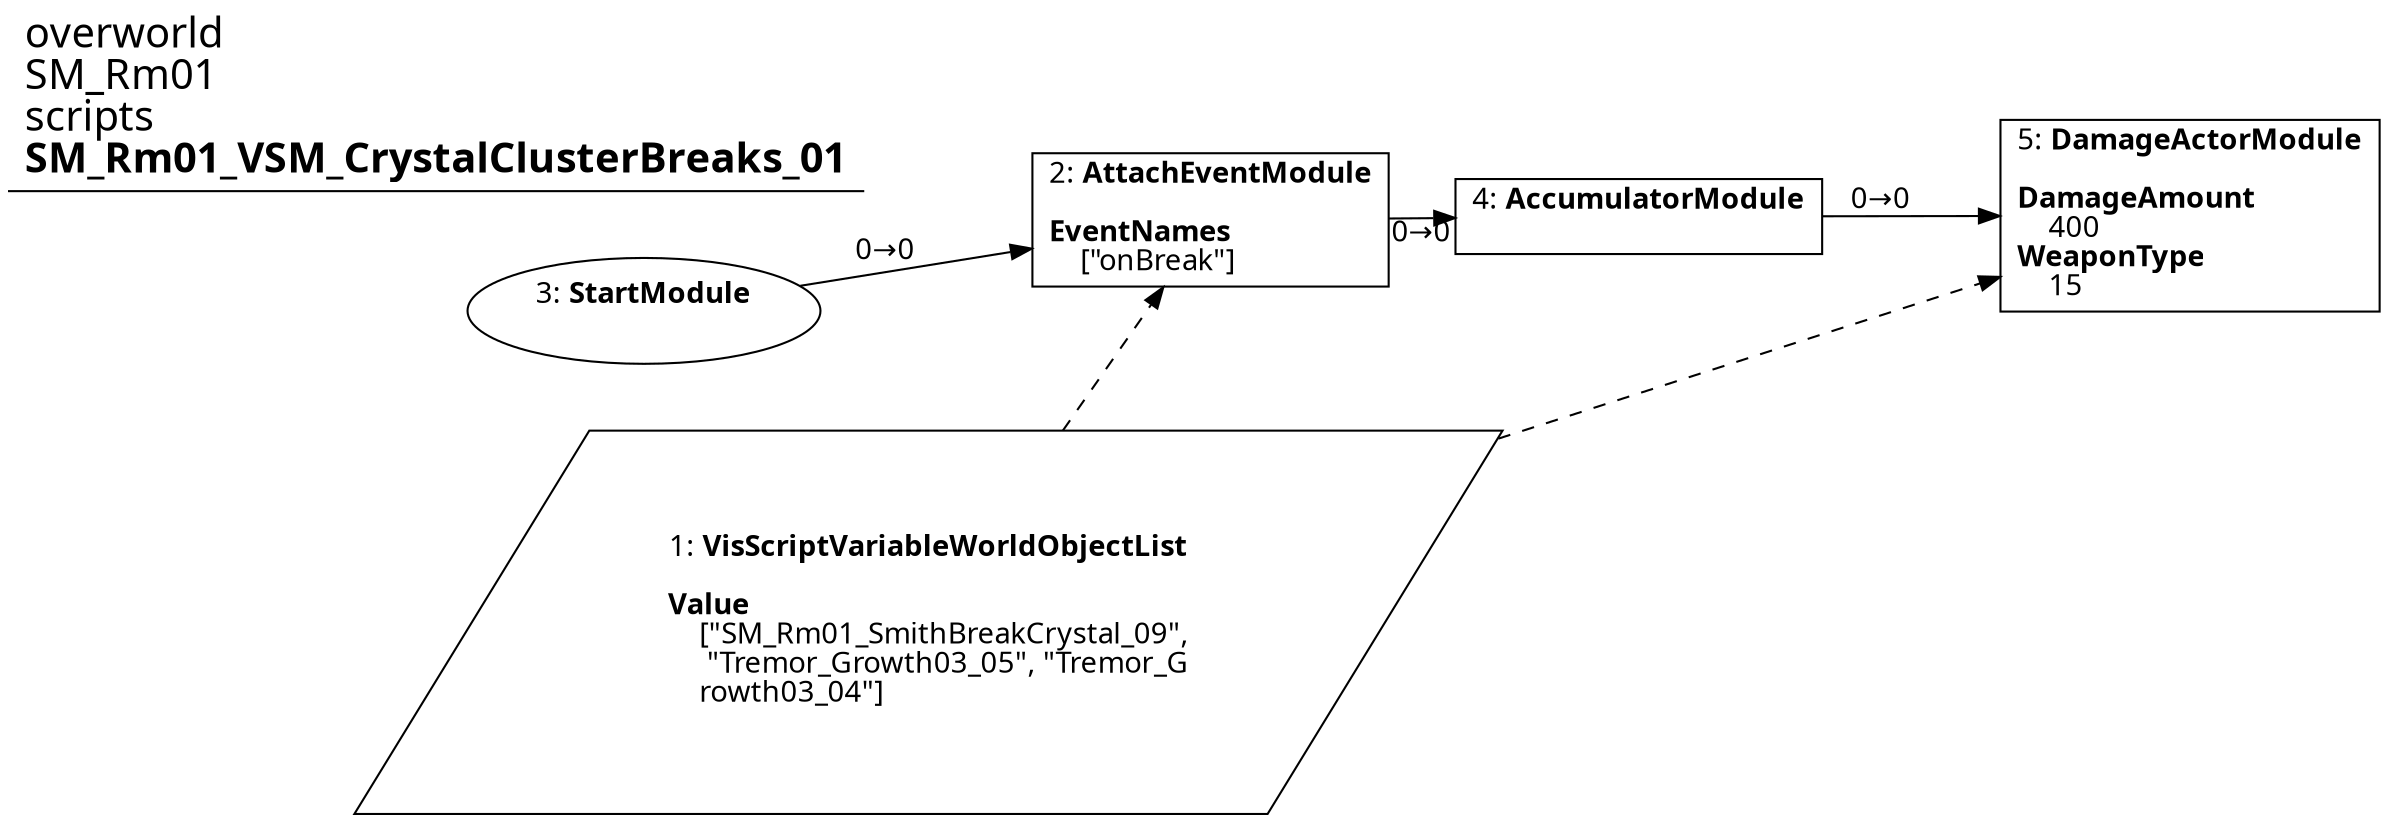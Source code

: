 digraph {
    layout = fdp;
    overlap = prism;
    sep = "+16";
    splines = spline;

    node [ shape = box ];

    graph [ fontname = "Segoe UI" ];
    node [ fontname = "Segoe UI" ];
    edge [ fontname = "Segoe UI" ];

    1 [ label = <1: <b>VisScriptVariableWorldObjectList</b><br/><br/><b>Value</b><br align="left"/>    [&quot;SM_Rm01_SmithBreakCrystal_09&quot;,<br align="left"/>     &quot;Tremor_Growth03_05&quot;, &quot;Tremor_G<br align="left"/>    rowth03_04&quot;]<br align="left"/>> ];
    1 [ shape = parallelogram ]
    1 [ pos = "0.34300002,-0.328!" ];

    2 [ label = <2: <b>AttachEventModule</b><br/><br/><b>EventNames</b><br align="left"/>    [&quot;onBreak&quot;]<br align="left"/>> ];
    2 [ pos = "0.40100002,-0.165!" ];
    2 -> 4 [ label = "0→0" ];
    1 -> 2 [ style = dashed ];

    3 [ label = <3: <b>StartModule</b><br/><br/>> ];
    3 [ shape = oval ]
    3 [ pos = "0.21000001,-0.165!" ];
    3 -> 2 [ label = "0→0" ];

    4 [ label = <4: <b>AccumulatorModule</b><br/><br/>> ];
    4 [ pos = "0.62600005,-0.165!" ];
    4 -> 5 [ label = "0→0" ];

    5 [ label = <5: <b>DamageActorModule</b><br/><br/><b>DamageAmount</b><br align="left"/>    400<br align="left"/><b>WeaponType</b><br align="left"/>    15<br align="left"/>> ];
    5 [ pos = "0.90000004,-0.165!" ];
    1 -> 5 [ style = dashed ];

    title [ pos = "0.209,-0.164!" ];
    title [ shape = underline ];
    title [ label = <<font point-size="20">overworld<br align="left"/>SM_Rm01<br align="left"/>scripts<br align="left"/><b>SM_Rm01_VSM_CrystalClusterBreaks_01</b><br align="left"/></font>> ];
}

